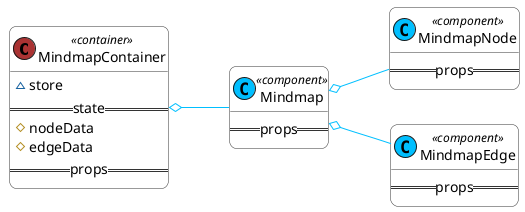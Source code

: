 @startuml

skinparam class {
    BackgroundColor white
    ArrowColor DeepSkyBlue
    BorderColor #333333
}

skinparam roundcorner 15
left to right direction
class MindmapContainer << (C,#aa3333) container>> {
    ~store
    ==state==
    # nodeData
    # edgeData
    ==props==
}

class Mindmap <<(C, DeepSkyBlue) component>> {
    ==props==
}

class MindmapNode <<(C, DeepSkyBlue) component>> {
    ==props==
}

class MindmapEdge <<(C, DeepSkyBlue) component>> {
    ==props==
}

MindmapContainer o-- Mindmap

Mindmap o-- MindmapNode
Mindmap o-- MindmapEdge

@enduml
